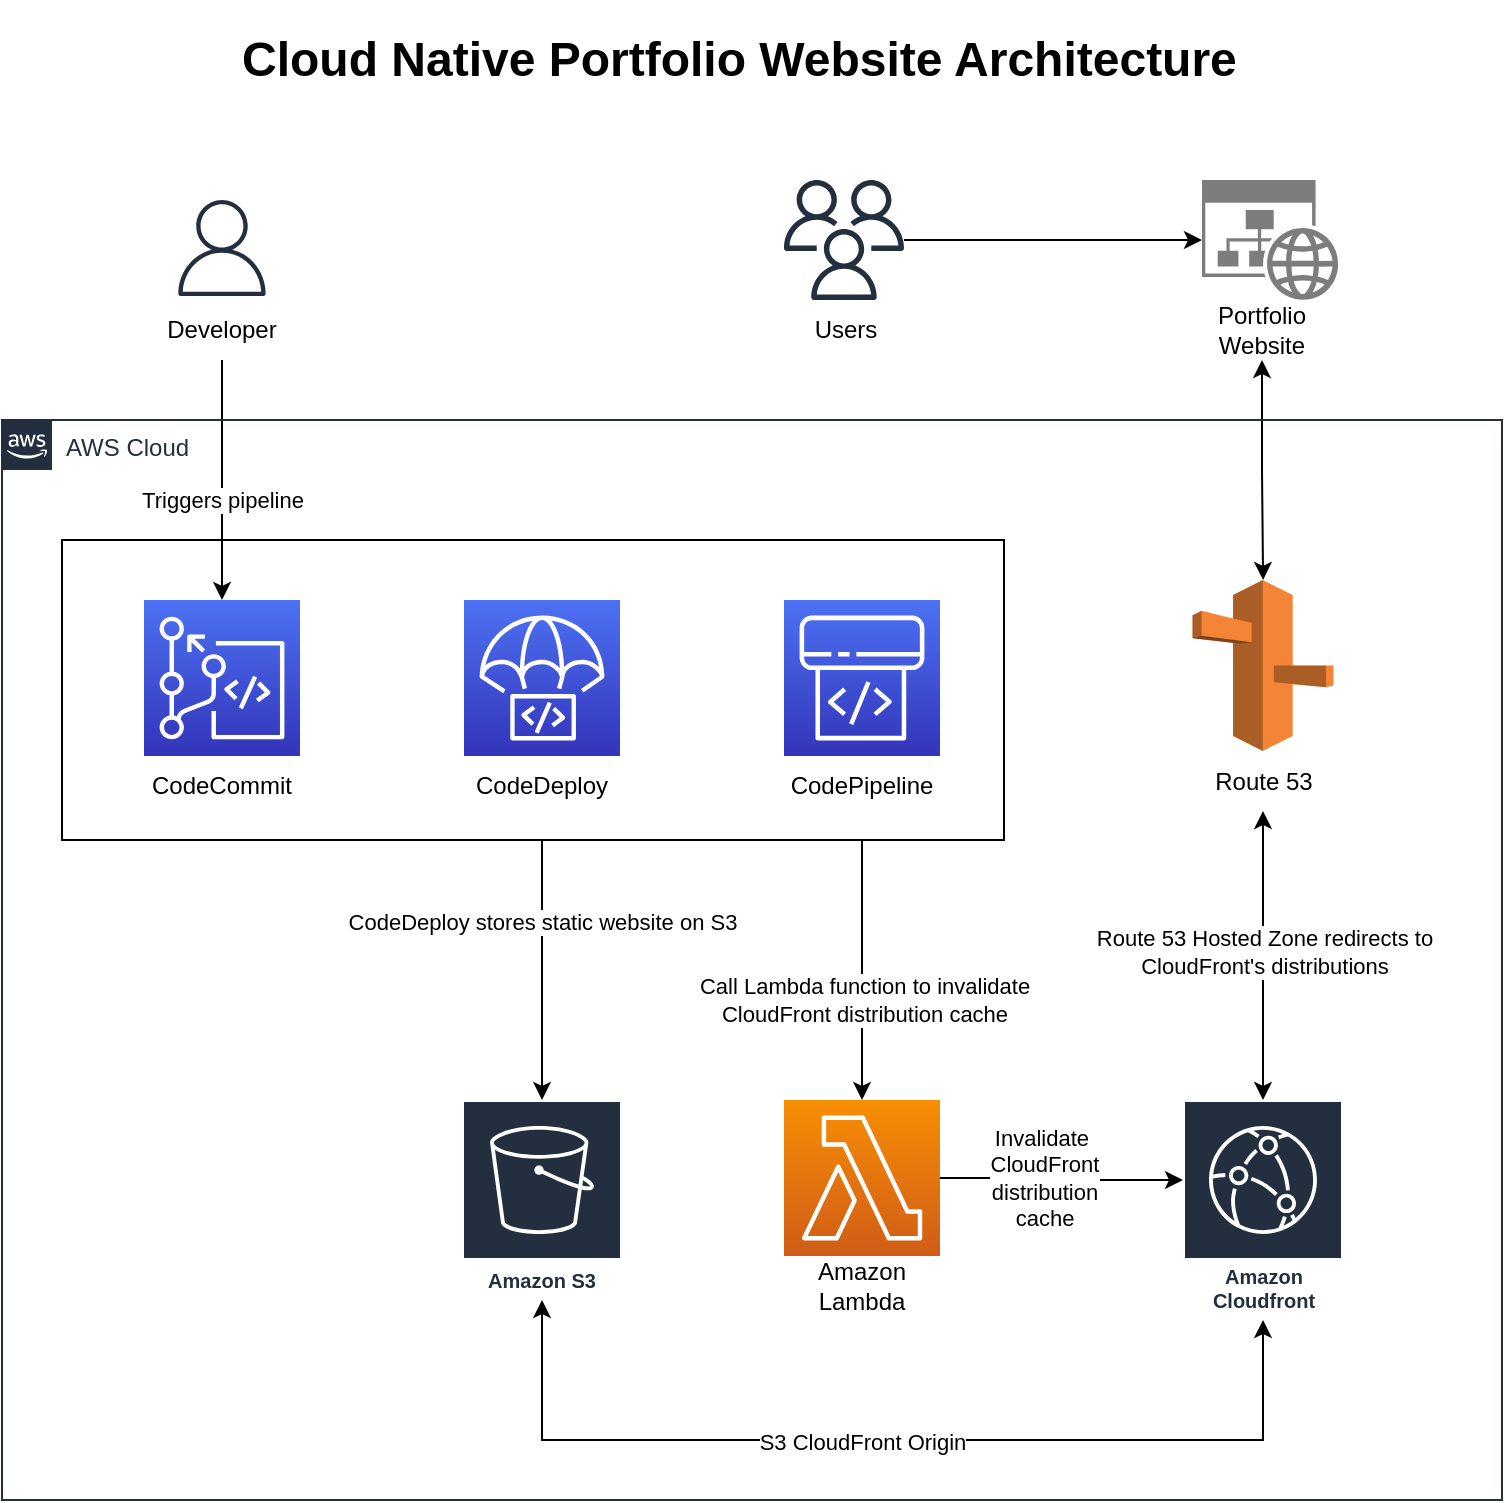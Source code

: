 <mxfile version="21.6.1" type="github">
  <diagram name="Page-1" id="EhTNOT_K2n1csAnsaTSJ">
    <mxGraphModel dx="855" dy="1657" grid="1" gridSize="10" guides="1" tooltips="1" connect="1" arrows="1" fold="1" page="1" pageScale="1" pageWidth="850" pageHeight="1100" math="0" shadow="0">
      <root>
        <mxCell id="0" />
        <mxCell id="1" parent="0" />
        <mxCell id="IKtvbvnAMoomG4cAqskK-29" style="edgeStyle=orthogonalEdgeStyle;rounded=0;orthogonalLoop=1;jettySize=auto;html=1;startArrow=classic;startFill=1;endArrow=none;endFill=0;" edge="1" parent="1" source="IKtvbvnAMoomG4cAqskK-4">
          <mxGeometry relative="1" as="geometry">
            <mxPoint x="440" y="310" as="targetPoint" />
          </mxGeometry>
        </mxCell>
        <mxCell id="IKtvbvnAMoomG4cAqskK-30" value="Call Lambda function to invalidate &lt;br&gt;CloudFront distribution cache" style="edgeLabel;html=1;align=center;verticalAlign=middle;resizable=0;points=[];" vertex="1" connectable="0" parent="IKtvbvnAMoomG4cAqskK-29">
          <mxGeometry x="0.038" y="-3" relative="1" as="geometry">
            <mxPoint x="-3" y="17" as="offset" />
          </mxGeometry>
        </mxCell>
        <mxCell id="IKtvbvnAMoomG4cAqskK-57" style="edgeStyle=orthogonalEdgeStyle;rounded=0;orthogonalLoop=1;jettySize=auto;html=1;" edge="1" parent="1" source="IKtvbvnAMoomG4cAqskK-4" target="IKtvbvnAMoomG4cAqskK-8">
          <mxGeometry relative="1" as="geometry">
            <Array as="points">
              <mxPoint x="540" y="479" />
              <mxPoint x="540" y="480" />
            </Array>
          </mxGeometry>
        </mxCell>
        <mxCell id="IKtvbvnAMoomG4cAqskK-58" value="Invalidate&amp;nbsp;&lt;br&gt;CloudFront&lt;br&gt;distribution &lt;br&gt;cache" style="edgeLabel;html=1;align=center;verticalAlign=middle;resizable=0;points=[];" vertex="1" connectable="0" parent="IKtvbvnAMoomG4cAqskK-57">
          <mxGeometry x="-0.159" relative="1" as="geometry">
            <mxPoint as="offset" />
          </mxGeometry>
        </mxCell>
        <mxCell id="IKtvbvnAMoomG4cAqskK-4" value="" style="sketch=0;points=[[0,0,0],[0.25,0,0],[0.5,0,0],[0.75,0,0],[1,0,0],[0,1,0],[0.25,1,0],[0.5,1,0],[0.75,1,0],[1,1,0],[0,0.25,0],[0,0.5,0],[0,0.75,0],[1,0.25,0],[1,0.5,0],[1,0.75,0]];outlineConnect=0;fontColor=#232F3E;gradientColor=#F78E04;gradientDirection=north;fillColor=#D05C17;strokeColor=#ffffff;dashed=0;verticalLabelPosition=bottom;verticalAlign=top;align=center;html=1;fontSize=12;fontStyle=0;aspect=fixed;shape=mxgraph.aws4.resourceIcon;resIcon=mxgraph.aws4.lambda;" vertex="1" parent="1">
          <mxGeometry x="401" y="440" width="78" height="78" as="geometry" />
        </mxCell>
        <mxCell id="IKtvbvnAMoomG4cAqskK-27" style="edgeStyle=orthogonalEdgeStyle;rounded=0;orthogonalLoop=1;jettySize=auto;html=1;entryX=0.5;entryY=1;entryDx=0;entryDy=0;endArrow=none;endFill=0;startArrow=classic;startFill=1;" edge="1" parent="1" source="IKtvbvnAMoomG4cAqskK-7" target="IKtvbvnAMoomG4cAqskK-16">
          <mxGeometry relative="1" as="geometry" />
        </mxCell>
        <mxCell id="IKtvbvnAMoomG4cAqskK-28" value="CodeDeploy stores static website on S3" style="edgeLabel;html=1;align=center;verticalAlign=middle;resizable=0;points=[];" vertex="1" connectable="0" parent="IKtvbvnAMoomG4cAqskK-27">
          <mxGeometry x="-0.118" y="3" relative="1" as="geometry">
            <mxPoint x="3" y="-27" as="offset" />
          </mxGeometry>
        </mxCell>
        <mxCell id="IKtvbvnAMoomG4cAqskK-7" value="Amazon S3" style="sketch=0;outlineConnect=0;fontColor=#232F3E;gradientColor=none;strokeColor=#ffffff;fillColor=#232F3E;dashed=0;verticalLabelPosition=middle;verticalAlign=bottom;align=center;html=1;whiteSpace=wrap;fontSize=10;fontStyle=1;spacing=3;shape=mxgraph.aws4.productIcon;prIcon=mxgraph.aws4.s3;" vertex="1" parent="1">
          <mxGeometry x="240" y="440" width="80" height="100" as="geometry" />
        </mxCell>
        <mxCell id="IKtvbvnAMoomG4cAqskK-32" style="edgeStyle=orthogonalEdgeStyle;rounded=0;orthogonalLoop=1;jettySize=auto;html=1;startArrow=classic;startFill=1;" edge="1" parent="1" source="IKtvbvnAMoomG4cAqskK-8" target="IKtvbvnAMoomG4cAqskK-7">
          <mxGeometry relative="1" as="geometry">
            <Array as="points">
              <mxPoint x="641" y="610" />
              <mxPoint x="280" y="610" />
            </Array>
          </mxGeometry>
        </mxCell>
        <mxCell id="IKtvbvnAMoomG4cAqskK-33" value="S3 CloudFront Origin" style="edgeLabel;html=1;align=center;verticalAlign=middle;resizable=0;points=[];" vertex="1" connectable="0" parent="IKtvbvnAMoomG4cAqskK-32">
          <mxGeometry x="0.05" y="1" relative="1" as="geometry">
            <mxPoint x="-3" as="offset" />
          </mxGeometry>
        </mxCell>
        <mxCell id="IKtvbvnAMoomG4cAqskK-35" style="edgeStyle=orthogonalEdgeStyle;rounded=0;orthogonalLoop=1;jettySize=auto;html=1;entryX=0.5;entryY=1;entryDx=0;entryDy=0;startArrow=classic;startFill=1;" edge="1" parent="1" source="IKtvbvnAMoomG4cAqskK-8" target="IKtvbvnAMoomG4cAqskK-12">
          <mxGeometry relative="1" as="geometry" />
        </mxCell>
        <mxCell id="IKtvbvnAMoomG4cAqskK-36" value="Route 53 Hosted Zone redirects to&lt;br&gt;CloudFront&#39;s distributions" style="edgeLabel;html=1;align=center;verticalAlign=middle;resizable=0;points=[];" vertex="1" connectable="0" parent="IKtvbvnAMoomG4cAqskK-35">
          <mxGeometry x="0.024" y="1" relative="1" as="geometry">
            <mxPoint x="1" as="offset" />
          </mxGeometry>
        </mxCell>
        <mxCell id="IKtvbvnAMoomG4cAqskK-8" value="Amazon Cloudfront" style="sketch=0;outlineConnect=0;fontColor=#232F3E;gradientColor=none;strokeColor=#ffffff;fillColor=#232F3E;dashed=0;verticalLabelPosition=middle;verticalAlign=bottom;align=center;html=1;whiteSpace=wrap;fontSize=10;fontStyle=1;spacing=3;shape=mxgraph.aws4.productIcon;prIcon=mxgraph.aws4.cloudfront;" vertex="1" parent="1">
          <mxGeometry x="600.5" y="440" width="80" height="110" as="geometry" />
        </mxCell>
        <mxCell id="IKtvbvnAMoomG4cAqskK-13" value="" style="group" vertex="1" connectable="0" parent="1">
          <mxGeometry x="605.25" y="180" width="70.5" height="124" as="geometry" />
        </mxCell>
        <mxCell id="IKtvbvnAMoomG4cAqskK-34" value="" style="group" vertex="1" connectable="0" parent="IKtvbvnAMoomG4cAqskK-13">
          <mxGeometry width="70.5" height="115.5" as="geometry" />
        </mxCell>
        <mxCell id="IKtvbvnAMoomG4cAqskK-9" value="" style="outlineConnect=0;dashed=0;verticalLabelPosition=bottom;verticalAlign=top;align=center;html=1;shape=mxgraph.aws3.route_53;fillColor=#F58536;gradientColor=none;" vertex="1" parent="IKtvbvnAMoomG4cAqskK-34">
          <mxGeometry width="70.5" height="85.5" as="geometry" />
        </mxCell>
        <mxCell id="IKtvbvnAMoomG4cAqskK-12" value="Route 53" style="text;html=1;strokeColor=none;fillColor=none;align=center;verticalAlign=middle;whiteSpace=wrap;rounded=0;" vertex="1" parent="IKtvbvnAMoomG4cAqskK-34">
          <mxGeometry x="5.25" y="85.5" width="60" height="30" as="geometry" />
        </mxCell>
        <mxCell id="IKtvbvnAMoomG4cAqskK-23" value="" style="group" vertex="1" connectable="0" parent="1">
          <mxGeometry x="40" y="160" width="471" height="150" as="geometry" />
        </mxCell>
        <mxCell id="IKtvbvnAMoomG4cAqskK-22" value="" style="rounded=0;whiteSpace=wrap;html=1;" vertex="1" parent="IKtvbvnAMoomG4cAqskK-23">
          <mxGeometry width="471" height="150" as="geometry" />
        </mxCell>
        <mxCell id="IKtvbvnAMoomG4cAqskK-17" value="" style="group" vertex="1" connectable="0" parent="IKtvbvnAMoomG4cAqskK-23">
          <mxGeometry x="201" y="30" width="78" height="108" as="geometry" />
        </mxCell>
        <mxCell id="IKtvbvnAMoomG4cAqskK-20" value="" style="group" vertex="1" connectable="0" parent="IKtvbvnAMoomG4cAqskK-17">
          <mxGeometry width="78" height="108" as="geometry" />
        </mxCell>
        <mxCell id="IKtvbvnAMoomG4cAqskK-3" value="" style="sketch=0;points=[[0,0,0],[0.25,0,0],[0.5,0,0],[0.75,0,0],[1,0,0],[0,1,0],[0.25,1,0],[0.5,1,0],[0.75,1,0],[1,1,0],[0,0.25,0],[0,0.5,0],[0,0.75,0],[1,0.25,0],[1,0.5,0],[1,0.75,0]];outlineConnect=0;fontColor=#232F3E;gradientColor=#4D72F3;gradientDirection=north;fillColor=#3334B9;strokeColor=#ffffff;dashed=0;verticalLabelPosition=bottom;verticalAlign=top;align=center;html=1;fontSize=12;fontStyle=0;aspect=fixed;shape=mxgraph.aws4.resourceIcon;resIcon=mxgraph.aws4.codedeploy;" vertex="1" parent="IKtvbvnAMoomG4cAqskK-20">
          <mxGeometry width="78" height="78" as="geometry" />
        </mxCell>
        <mxCell id="IKtvbvnAMoomG4cAqskK-16" value="CodeDeploy" style="text;html=1;strokeColor=none;fillColor=none;align=center;verticalAlign=middle;whiteSpace=wrap;rounded=0;" vertex="1" parent="IKtvbvnAMoomG4cAqskK-20">
          <mxGeometry x="9" y="78" width="60" height="30" as="geometry" />
        </mxCell>
        <mxCell id="IKtvbvnAMoomG4cAqskK-19" value="" style="group" vertex="1" connectable="0" parent="IKtvbvnAMoomG4cAqskK-23">
          <mxGeometry x="361" y="30" width="78" height="108" as="geometry" />
        </mxCell>
        <mxCell id="IKtvbvnAMoomG4cAqskK-2" value="" style="sketch=0;points=[[0,0,0],[0.25,0,0],[0.5,0,0],[0.75,0,0],[1,0,0],[0,1,0],[0.25,1,0],[0.5,1,0],[0.75,1,0],[1,1,0],[0,0.25,0],[0,0.5,0],[0,0.75,0],[1,0.25,0],[1,0.5,0],[1,0.75,0]];outlineConnect=0;fontColor=#232F3E;gradientColor=#4D72F3;gradientDirection=north;fillColor=#3334B9;strokeColor=#ffffff;dashed=0;verticalLabelPosition=bottom;verticalAlign=top;align=center;html=1;fontSize=12;fontStyle=0;aspect=fixed;shape=mxgraph.aws4.resourceIcon;resIcon=mxgraph.aws4.codepipeline;" vertex="1" parent="IKtvbvnAMoomG4cAqskK-19">
          <mxGeometry width="78" height="78" as="geometry" />
        </mxCell>
        <mxCell id="IKtvbvnAMoomG4cAqskK-18" value="CodePipeline" style="text;html=1;strokeColor=none;fillColor=none;align=center;verticalAlign=middle;whiteSpace=wrap;rounded=0;" vertex="1" parent="IKtvbvnAMoomG4cAqskK-19">
          <mxGeometry x="9" y="78" width="60" height="30" as="geometry" />
        </mxCell>
        <mxCell id="IKtvbvnAMoomG4cAqskK-21" value="" style="group" vertex="1" connectable="0" parent="IKtvbvnAMoomG4cAqskK-23">
          <mxGeometry x="41" y="30" width="78" height="120" as="geometry" />
        </mxCell>
        <mxCell id="IKtvbvnAMoomG4cAqskK-15" value="" style="group" vertex="1" connectable="0" parent="IKtvbvnAMoomG4cAqskK-21">
          <mxGeometry width="78" height="120" as="geometry" />
        </mxCell>
        <mxCell id="IKtvbvnAMoomG4cAqskK-1" value="" style="sketch=0;points=[[0,0,0],[0.25,0,0],[0.5,0,0],[0.75,0,0],[1,0,0],[0,1,0],[0.25,1,0],[0.5,1,0],[0.75,1,0],[1,1,0],[0,0.25,0],[0,0.5,0],[0,0.75,0],[1,0.25,0],[1,0.5,0],[1,0.75,0]];outlineConnect=0;fontColor=#232F3E;gradientColor=#4D72F3;gradientDirection=north;fillColor=#3334B9;strokeColor=#ffffff;dashed=0;verticalLabelPosition=bottom;verticalAlign=top;align=center;html=1;fontSize=12;fontStyle=0;aspect=fixed;shape=mxgraph.aws4.resourceIcon;resIcon=mxgraph.aws4.codecommit;" vertex="1" parent="IKtvbvnAMoomG4cAqskK-15">
          <mxGeometry width="78" height="78" as="geometry" />
        </mxCell>
        <mxCell id="IKtvbvnAMoomG4cAqskK-14" value="CodeCommit" style="text;html=1;strokeColor=none;fillColor=none;align=center;verticalAlign=middle;whiteSpace=wrap;rounded=0;" vertex="1" parent="IKtvbvnAMoomG4cAqskK-21">
          <mxGeometry x="9" y="78" width="60" height="30" as="geometry" />
        </mxCell>
        <mxCell id="IKtvbvnAMoomG4cAqskK-25" style="edgeStyle=orthogonalEdgeStyle;rounded=0;orthogonalLoop=1;jettySize=auto;html=1;exitX=0.5;exitY=1;exitDx=0;exitDy=0;" edge="1" parent="1" source="IKtvbvnAMoomG4cAqskK-37" target="IKtvbvnAMoomG4cAqskK-1">
          <mxGeometry relative="1" as="geometry" />
        </mxCell>
        <mxCell id="IKtvbvnAMoomG4cAqskK-26" value="Triggers pipeline" style="edgeLabel;html=1;align=center;verticalAlign=middle;resizable=0;points=[];" vertex="1" connectable="0" parent="IKtvbvnAMoomG4cAqskK-25">
          <mxGeometry x="-0.066" y="3" relative="1" as="geometry">
            <mxPoint x="-3" y="14" as="offset" />
          </mxGeometry>
        </mxCell>
        <mxCell id="IKtvbvnAMoomG4cAqskK-31" value="Amazon Lambda" style="text;html=1;strokeColor=none;fillColor=none;align=center;verticalAlign=middle;whiteSpace=wrap;rounded=0;" vertex="1" parent="1">
          <mxGeometry x="410" y="518" width="60" height="30" as="geometry" />
        </mxCell>
        <mxCell id="IKtvbvnAMoomG4cAqskK-38" value="" style="group" vertex="1" connectable="0" parent="1">
          <mxGeometry x="90" y="-10" width="60" height="80" as="geometry" />
        </mxCell>
        <mxCell id="IKtvbvnAMoomG4cAqskK-24" value="" style="sketch=0;outlineConnect=0;fontColor=#232F3E;gradientColor=none;fillColor=#232F3D;strokeColor=none;dashed=0;verticalLabelPosition=bottom;verticalAlign=top;align=center;html=1;fontSize=12;fontStyle=0;aspect=fixed;pointerEvents=1;shape=mxgraph.aws4.user;" vertex="1" parent="IKtvbvnAMoomG4cAqskK-38">
          <mxGeometry x="6" width="48" height="48" as="geometry" />
        </mxCell>
        <mxCell id="IKtvbvnAMoomG4cAqskK-37" value="Developer" style="text;html=1;strokeColor=none;fillColor=none;align=center;verticalAlign=middle;whiteSpace=wrap;rounded=0;" vertex="1" parent="IKtvbvnAMoomG4cAqskK-38">
          <mxGeometry y="50" width="60" height="30" as="geometry" />
        </mxCell>
        <mxCell id="IKtvbvnAMoomG4cAqskK-46" value="" style="group" vertex="1" connectable="0" parent="1">
          <mxGeometry x="401" y="-20" width="61" height="90" as="geometry" />
        </mxCell>
        <mxCell id="IKtvbvnAMoomG4cAqskK-44" value="" style="group" vertex="1" connectable="0" parent="IKtvbvnAMoomG4cAqskK-46">
          <mxGeometry x="1" width="60" height="90" as="geometry" />
        </mxCell>
        <mxCell id="IKtvbvnAMoomG4cAqskK-43" value="Users" style="text;html=1;strokeColor=none;fillColor=none;align=center;verticalAlign=middle;whiteSpace=wrap;rounded=0;" vertex="1" parent="IKtvbvnAMoomG4cAqskK-44">
          <mxGeometry y="60" width="60" height="30" as="geometry" />
        </mxCell>
        <mxCell id="IKtvbvnAMoomG4cAqskK-42" value="" style="sketch=0;outlineConnect=0;fontColor=#232F3E;gradientColor=none;fillColor=#232F3D;strokeColor=none;dashed=0;verticalLabelPosition=bottom;verticalAlign=top;align=center;html=1;fontSize=12;fontStyle=0;aspect=fixed;pointerEvents=1;shape=mxgraph.aws4.users;" vertex="1" parent="IKtvbvnAMoomG4cAqskK-46">
          <mxGeometry width="60" height="60" as="geometry" />
        </mxCell>
        <mxCell id="IKtvbvnAMoomG4cAqskK-49" value="" style="group" vertex="1" connectable="0" parent="1">
          <mxGeometry x="610" y="-20" width="68.19" height="90" as="geometry" />
        </mxCell>
        <mxCell id="IKtvbvnAMoomG4cAqskK-47" value="" style="sketch=0;aspect=fixed;pointerEvents=1;shadow=0;dashed=0;html=1;strokeColor=none;labelPosition=center;verticalLabelPosition=bottom;verticalAlign=top;align=center;shape=mxgraph.mscae.enterprise.website_generic;fillColor=#7D7D7D;" vertex="1" parent="IKtvbvnAMoomG4cAqskK-49">
          <mxGeometry width="68.19" height="60" as="geometry" />
        </mxCell>
        <mxCell id="IKtvbvnAMoomG4cAqskK-48" value="Portfolio Website" style="text;html=1;strokeColor=none;fillColor=none;align=center;verticalAlign=middle;whiteSpace=wrap;rounded=0;" vertex="1" parent="IKtvbvnAMoomG4cAqskK-49">
          <mxGeometry y="60" width="60" height="30" as="geometry" />
        </mxCell>
        <mxCell id="IKtvbvnAMoomG4cAqskK-50" style="edgeStyle=orthogonalEdgeStyle;rounded=0;orthogonalLoop=1;jettySize=auto;html=1;entryX=0;entryY=0.5;entryDx=0;entryDy=0;entryPerimeter=0;" edge="1" parent="1" source="IKtvbvnAMoomG4cAqskK-42" target="IKtvbvnAMoomG4cAqskK-47">
          <mxGeometry relative="1" as="geometry" />
        </mxCell>
        <mxCell id="IKtvbvnAMoomG4cAqskK-51" style="edgeStyle=orthogonalEdgeStyle;rounded=0;orthogonalLoop=1;jettySize=auto;html=1;startArrow=classic;startFill=1;" edge="1" parent="1" source="IKtvbvnAMoomG4cAqskK-48" target="IKtvbvnAMoomG4cAqskK-9">
          <mxGeometry relative="1" as="geometry" />
        </mxCell>
        <mxCell id="IKtvbvnAMoomG4cAqskK-54" value="AWS Cloud" style="points=[[0,0],[0.25,0],[0.5,0],[0.75,0],[1,0],[1,0.25],[1,0.5],[1,0.75],[1,1],[0.75,1],[0.5,1],[0.25,1],[0,1],[0,0.75],[0,0.5],[0,0.25]];outlineConnect=0;gradientColor=none;html=1;whiteSpace=wrap;fontSize=12;fontStyle=0;container=1;pointerEvents=0;collapsible=0;recursiveResize=0;shape=mxgraph.aws4.group;grIcon=mxgraph.aws4.group_aws_cloud_alt;strokeColor=#232F3E;fillColor=none;verticalAlign=top;align=left;spacingLeft=30;fontColor=#232F3E;dashed=0;" vertex="1" parent="1">
          <mxGeometry x="10" y="100" width="750" height="540" as="geometry" />
        </mxCell>
        <mxCell id="IKtvbvnAMoomG4cAqskK-56" value="&lt;h1&gt;Cloud Native Portfolio Website Architecture&amp;nbsp;&lt;/h1&gt;" style="text;html=1;strokeColor=none;fillColor=none;spacing=5;spacingTop=-20;whiteSpace=wrap;overflow=hidden;rounded=0;" vertex="1" parent="1">
          <mxGeometry x="125" y="-100" width="520" height="40" as="geometry" />
        </mxCell>
      </root>
    </mxGraphModel>
  </diagram>
</mxfile>
